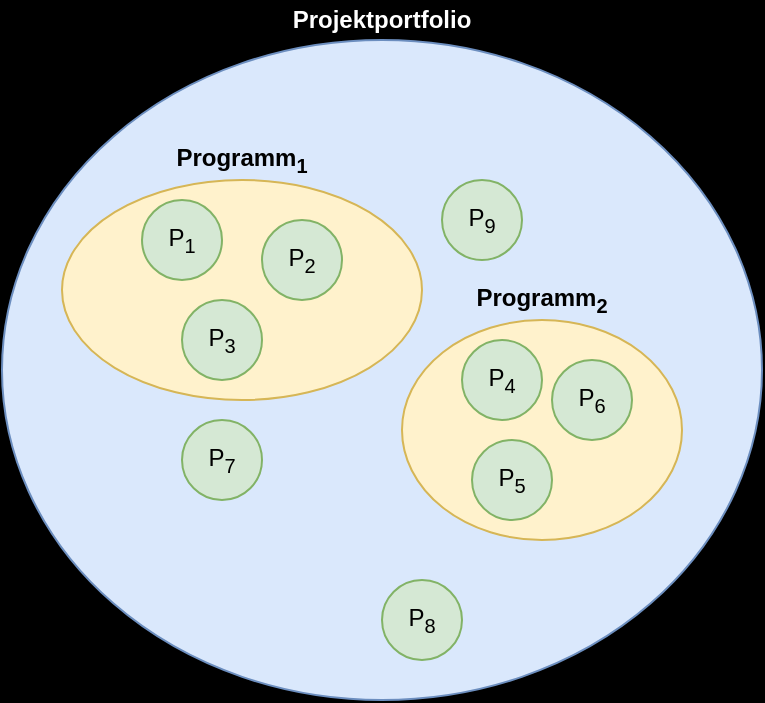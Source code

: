 <mxfile compressed="false" version="14.1.8" type="device">
  <diagram id="rGEzYSG-0PQUZruY6S46" name="Seite-1">
    <mxGraphModel dx="769" dy="484" grid="1" gridSize="10" guides="1" tooltips="1" connect="1" arrows="1" fold="1" page="1" pageScale="1" pageWidth="827" pageHeight="1169" background="#000000" math="0" shadow="0">
      <root>
        <mxCell id="0" />
        <mxCell id="1" parent="0" />
        <mxCell id="3k7PYI2vGqpGzDN5HaeW-1" value="" style="ellipse;whiteSpace=wrap;html=1;fillColor=#dae8fc;strokeColor=#6c8ebf;" vertex="1" parent="1">
          <mxGeometry x="240" y="80" width="380" height="330" as="geometry" />
        </mxCell>
        <mxCell id="3k7PYI2vGqpGzDN5HaeW-3" value="" style="ellipse;whiteSpace=wrap;html=1;fillColor=#fff2cc;strokeColor=#d6b656;" vertex="1" parent="1">
          <mxGeometry x="270" y="150" width="180" height="110" as="geometry" />
        </mxCell>
        <mxCell id="3k7PYI2vGqpGzDN5HaeW-2" value="P&lt;sub&gt;1&lt;/sub&gt;" style="ellipse;whiteSpace=wrap;html=1;fillColor=#d5e8d4;strokeColor=#82b366;" vertex="1" parent="1">
          <mxGeometry x="310" y="160" width="40" height="40" as="geometry" />
        </mxCell>
        <mxCell id="3k7PYI2vGqpGzDN5HaeW-4" value="P&lt;sub&gt;3&lt;/sub&gt;" style="ellipse;whiteSpace=wrap;html=1;fillColor=#d5e8d4;strokeColor=#82b366;" vertex="1" parent="1">
          <mxGeometry x="330" y="210" width="40" height="40" as="geometry" />
        </mxCell>
        <mxCell id="3k7PYI2vGqpGzDN5HaeW-5" value="P&lt;sub&gt;2&lt;/sub&gt;" style="ellipse;whiteSpace=wrap;html=1;fillColor=#d5e8d4;strokeColor=#82b366;" vertex="1" parent="1">
          <mxGeometry x="370" y="170" width="40" height="40" as="geometry" />
        </mxCell>
        <mxCell id="3k7PYI2vGqpGzDN5HaeW-6" value="Programm&lt;sub&gt;1&lt;/sub&gt;" style="text;html=1;strokeColor=none;fillColor=none;align=center;verticalAlign=middle;whiteSpace=wrap;rounded=0;fontStyle=1" vertex="1" parent="1">
          <mxGeometry x="325" y="130" width="70" height="20" as="geometry" />
        </mxCell>
        <mxCell id="3k7PYI2vGqpGzDN5HaeW-7" value="" style="ellipse;whiteSpace=wrap;html=1;fillColor=#fff2cc;strokeColor=#d6b656;" vertex="1" parent="1">
          <mxGeometry x="440" y="220" width="140" height="110" as="geometry" />
        </mxCell>
        <mxCell id="3k7PYI2vGqpGzDN5HaeW-8" value="P&lt;sub&gt;4&lt;/sub&gt;" style="ellipse;whiteSpace=wrap;html=1;fillColor=#d5e8d4;strokeColor=#82b366;" vertex="1" parent="1">
          <mxGeometry x="470" y="230" width="40" height="40" as="geometry" />
        </mxCell>
        <mxCell id="3k7PYI2vGqpGzDN5HaeW-9" value="P&lt;sub&gt;6&lt;/sub&gt;" style="ellipse;whiteSpace=wrap;html=1;fillColor=#d5e8d4;strokeColor=#82b366;" vertex="1" parent="1">
          <mxGeometry x="515" y="240" width="40" height="40" as="geometry" />
        </mxCell>
        <mxCell id="3k7PYI2vGqpGzDN5HaeW-10" value="P&lt;sub&gt;5&lt;/sub&gt;" style="ellipse;whiteSpace=wrap;html=1;fillColor=#d5e8d4;strokeColor=#82b366;" vertex="1" parent="1">
          <mxGeometry x="475" y="280" width="40" height="40" as="geometry" />
        </mxCell>
        <mxCell id="3k7PYI2vGqpGzDN5HaeW-11" value="Programm&lt;sub&gt;2&lt;/sub&gt;" style="text;html=1;strokeColor=none;fillColor=none;align=center;verticalAlign=middle;whiteSpace=wrap;rounded=0;fontStyle=1" vertex="1" parent="1">
          <mxGeometry x="475" y="200" width="70" height="20" as="geometry" />
        </mxCell>
        <mxCell id="3k7PYI2vGqpGzDN5HaeW-12" value="P&lt;sub&gt;9&lt;/sub&gt;" style="ellipse;whiteSpace=wrap;html=1;fillColor=#d5e8d4;strokeColor=#82b366;" vertex="1" parent="1">
          <mxGeometry x="460" y="150" width="40" height="40" as="geometry" />
        </mxCell>
        <mxCell id="3k7PYI2vGqpGzDN5HaeW-13" value="P&lt;sub&gt;8&lt;/sub&gt;" style="ellipse;whiteSpace=wrap;html=1;fillColor=#d5e8d4;strokeColor=#82b366;" vertex="1" parent="1">
          <mxGeometry x="430" y="350" width="40" height="40" as="geometry" />
        </mxCell>
        <mxCell id="3k7PYI2vGqpGzDN5HaeW-14" value="P&lt;sub&gt;7&lt;/sub&gt;" style="ellipse;whiteSpace=wrap;html=1;fillColor=#d5e8d4;strokeColor=#82b366;" vertex="1" parent="1">
          <mxGeometry x="330" y="270" width="40" height="40" as="geometry" />
        </mxCell>
        <mxCell id="3k7PYI2vGqpGzDN5HaeW-15" value="Projektportfolio" style="text;html=1;strokeColor=none;fillColor=none;align=center;verticalAlign=middle;whiteSpace=wrap;rounded=0;fontStyle=1;fontColor=#FFFFFF;" vertex="1" parent="1">
          <mxGeometry x="380" y="60" width="100" height="20" as="geometry" />
        </mxCell>
      </root>
    </mxGraphModel>
  </diagram>
</mxfile>
